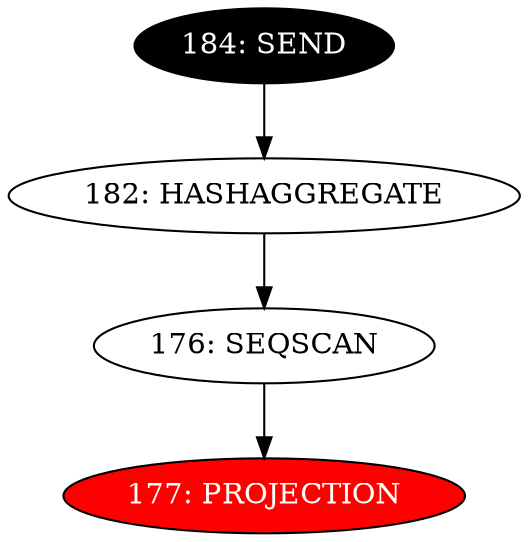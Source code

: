 digraph name {
176 [label="176: SEQSCAN" ];
176 -> 177;
177 [label="177: PROJECTION" fontcolor="white" style="filled" fillcolor="red"];
182 [label="182: HASHAGGREGATE" ];
182 -> 176;
184 [label="184: SEND" fontcolor="white" style="filled" fillcolor="black"];
184 -> 182;

}


